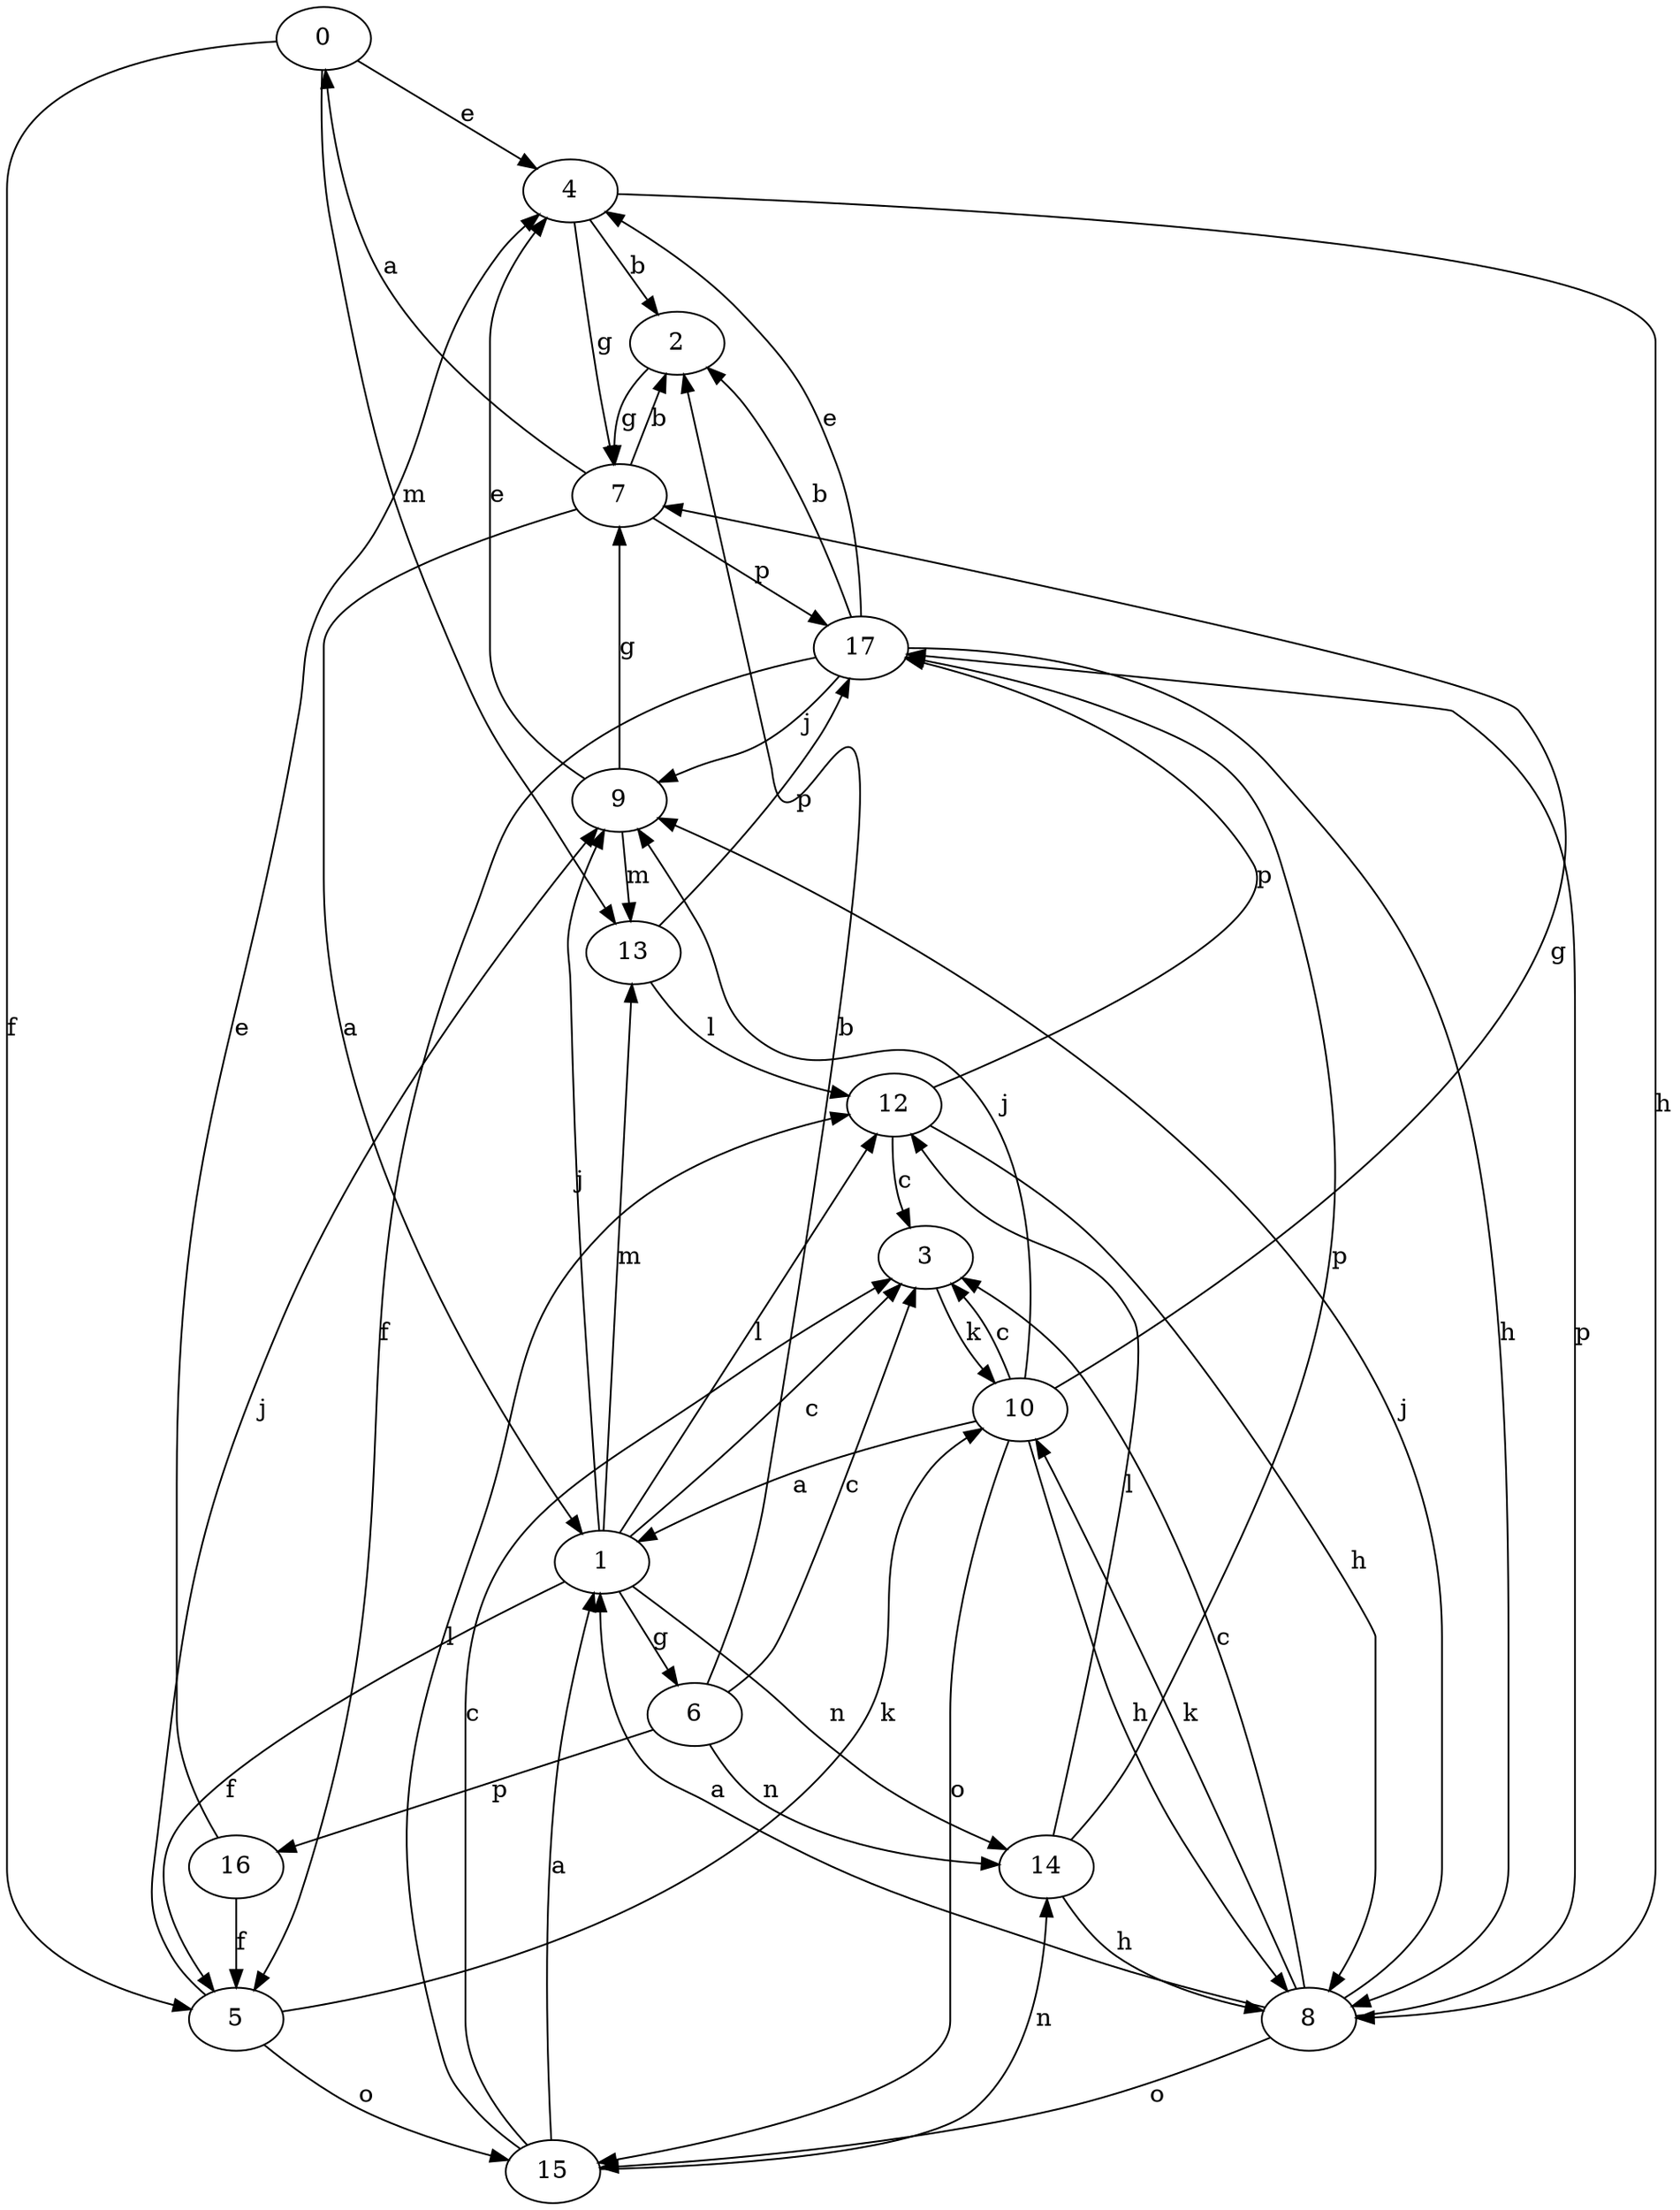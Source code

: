 strict digraph  {
0;
1;
2;
3;
4;
5;
6;
7;
8;
9;
10;
12;
13;
14;
15;
16;
17;
0 -> 4  [label=e];
0 -> 5  [label=f];
0 -> 13  [label=m];
1 -> 3  [label=c];
1 -> 5  [label=f];
1 -> 6  [label=g];
1 -> 9  [label=j];
1 -> 12  [label=l];
1 -> 13  [label=m];
1 -> 14  [label=n];
2 -> 7  [label=g];
3 -> 10  [label=k];
4 -> 2  [label=b];
4 -> 7  [label=g];
4 -> 8  [label=h];
5 -> 9  [label=j];
5 -> 10  [label=k];
5 -> 15  [label=o];
6 -> 2  [label=b];
6 -> 3  [label=c];
6 -> 14  [label=n];
6 -> 16  [label=p];
7 -> 0  [label=a];
7 -> 1  [label=a];
7 -> 2  [label=b];
7 -> 17  [label=p];
8 -> 1  [label=a];
8 -> 3  [label=c];
8 -> 9  [label=j];
8 -> 10  [label=k];
8 -> 15  [label=o];
8 -> 17  [label=p];
9 -> 4  [label=e];
9 -> 7  [label=g];
9 -> 13  [label=m];
10 -> 1  [label=a];
10 -> 3  [label=c];
10 -> 7  [label=g];
10 -> 8  [label=h];
10 -> 9  [label=j];
10 -> 15  [label=o];
12 -> 3  [label=c];
12 -> 8  [label=h];
12 -> 17  [label=p];
13 -> 12  [label=l];
13 -> 17  [label=p];
14 -> 8  [label=h];
14 -> 12  [label=l];
14 -> 17  [label=p];
15 -> 1  [label=a];
15 -> 3  [label=c];
15 -> 12  [label=l];
15 -> 14  [label=n];
16 -> 4  [label=e];
16 -> 5  [label=f];
17 -> 2  [label=b];
17 -> 4  [label=e];
17 -> 5  [label=f];
17 -> 8  [label=h];
17 -> 9  [label=j];
}
